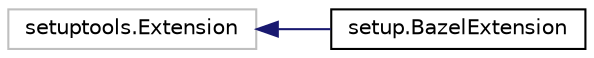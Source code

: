 digraph "Graphical Class Hierarchy"
{
 // LATEX_PDF_SIZE
  edge [fontname="Helvetica",fontsize="10",labelfontname="Helvetica",labelfontsize="10"];
  node [fontname="Helvetica",fontsize="10",shape=record];
  rankdir="LR";
  Node111 [label="setuptools.Extension",height=0.2,width=0.4,color="grey75", fillcolor="white", style="filled",tooltip=" "];
  Node111 -> Node0 [dir="back",color="midnightblue",fontsize="10",style="solid",fontname="Helvetica"];
  Node0 [label="setup.BazelExtension",height=0.2,width=0.4,color="black", fillcolor="white", style="filled",URL="$classsetup_1_1BazelExtension.html",tooltip=" "];
}
